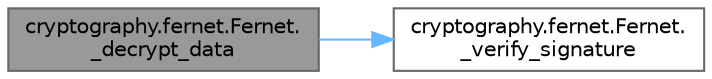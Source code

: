 digraph "cryptography.fernet.Fernet._decrypt_data"
{
 // LATEX_PDF_SIZE
  bgcolor="transparent";
  edge [fontname=Helvetica,fontsize=10,labelfontname=Helvetica,labelfontsize=10];
  node [fontname=Helvetica,fontsize=10,shape=box,height=0.2,width=0.4];
  rankdir="LR";
  Node1 [id="Node000001",label="cryptography.fernet.Fernet.\l_decrypt_data",height=0.2,width=0.4,color="gray40", fillcolor="grey60", style="filled", fontcolor="black",tooltip=" "];
  Node1 -> Node2 [id="edge1_Node000001_Node000002",color="steelblue1",style="solid",tooltip=" "];
  Node2 [id="Node000002",label="cryptography.fernet.Fernet.\l_verify_signature",height=0.2,width=0.4,color="grey40", fillcolor="white", style="filled",URL="$classcryptography_1_1fernet_1_1_fernet.html#aae1df82ce9c434c2416a227c3bf968f5",tooltip=" "];
}
